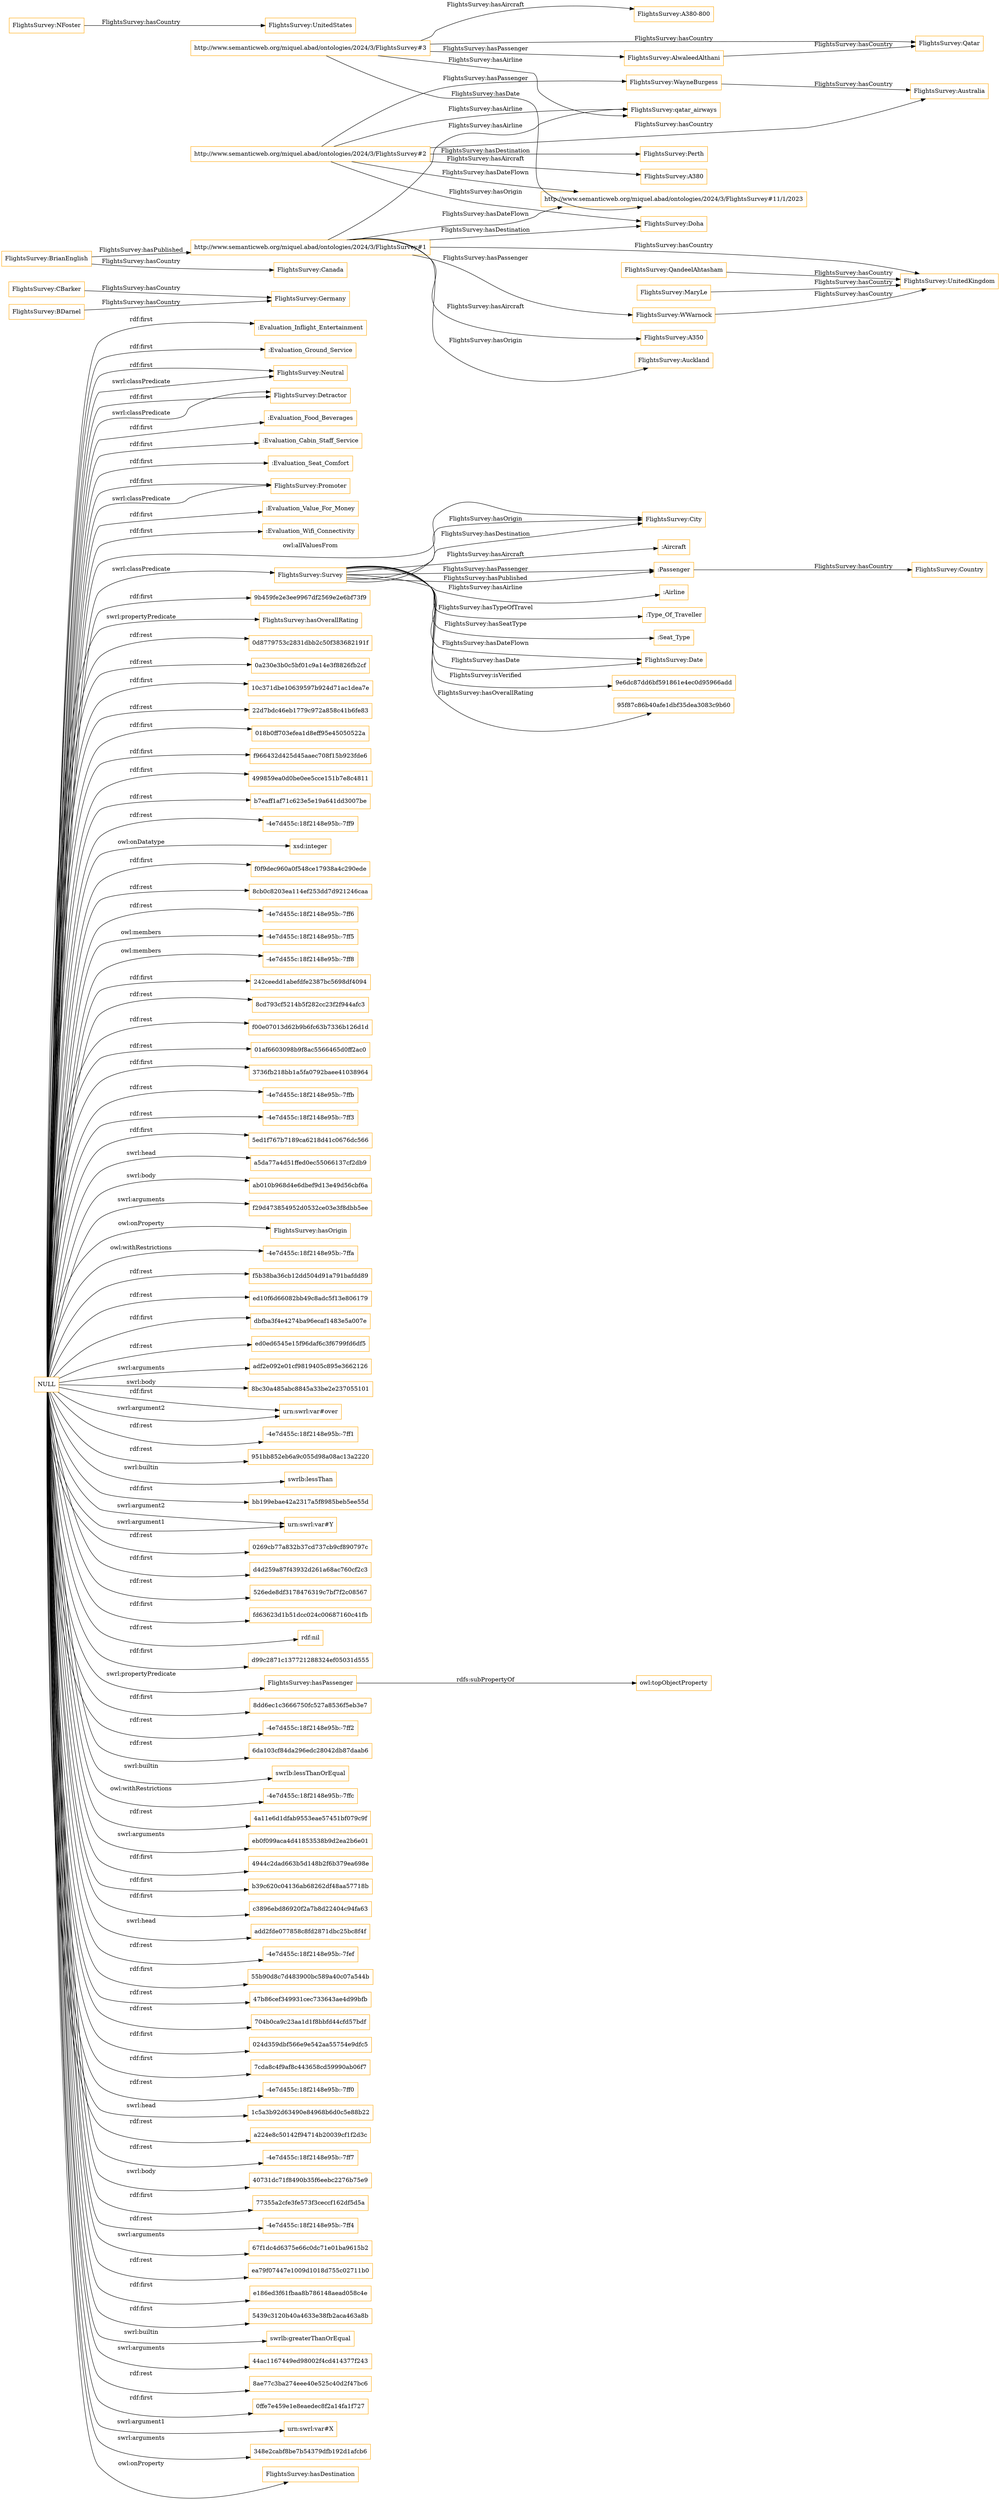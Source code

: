 digraph ar2dtool_diagram { 
rankdir=LR;
size="1501"
node [shape = rectangle, color="orange"]; ":Evaluation_Inflight_Entertainment" ":Evaluation_Ground_Service" "FlightsSurvey:Neutral" "FlightsSurvey:Detractor" ":Evaluation_Food_Beverages" ":Evaluation_Cabin_Staff_Service" ":Aircraft" ":Evaluation_Seat_Comfort" ":Passenger" "FlightsSurvey:Promoter" ":Evaluation_Value_For_Money" ":Airline" ":Type_Of_Traveller" "FlightsSurvey:Country" ":Evaluation_Wifi_Connectivity" "FlightsSurvey:City" ":Seat_Type" "FlightsSurvey:Date" "FlightsSurvey:Survey" ; /*classes style*/
	"NULL" -> "9b459fe2e3ee9967df2569e2e6bf73f9" [ label = "rdf:first" ];
	"NULL" -> "FlightsSurvey:hasOverallRating" [ label = "swrl:propertyPredicate" ];
	"NULL" -> "0d8779753c2831dbb2c50f383682191f" [ label = "rdf:rest" ];
	"NULL" -> "0a230e3b0c5bf01c9a14e3f8826fb2cf" [ label = "rdf:rest" ];
	"NULL" -> "10c371dbe10639597b924d71ac1dea7e" [ label = "rdf:first" ];
	"NULL" -> "22d7bdc46eb1779c972a858c41b6fe83" [ label = "rdf:rest" ];
	"NULL" -> "018b0ff703efea1d8eff95e45050522a" [ label = "rdf:first" ];
	"NULL" -> "f966432d425d45aaec708f15b923fde6" [ label = "rdf:first" ];
	"NULL" -> "499859ea0d0be0ee5cce151b7e8c4811" [ label = "rdf:first" ];
	"NULL" -> "b7eaff1af71c623e5e19a641dd3007be" [ label = "rdf:rest" ];
	"NULL" -> "-4e7d455c:18f2148e95b:-7ff9" [ label = "rdf:rest" ];
	"NULL" -> "xsd:integer" [ label = "owl:onDatatype" ];
	"NULL" -> "f0f9dec960a0f548ce17938a4c290ede" [ label = "rdf:first" ];
	"NULL" -> "8cb0c8203ea114ef253dd7d921246caa" [ label = "rdf:rest" ];
	"NULL" -> "FlightsSurvey:Promoter" [ label = "rdf:first" ];
	"NULL" -> "-4e7d455c:18f2148e95b:-7ff6" [ label = "rdf:rest" ];
	"NULL" -> "-4e7d455c:18f2148e95b:-7ff5" [ label = "owl:members" ];
	"NULL" -> "-4e7d455c:18f2148e95b:-7ff8" [ label = "owl:members" ];
	"NULL" -> "242ceedd1abefdfe2387bc5698df4094" [ label = "rdf:first" ];
	"NULL" -> "8cd793cf5214b5f282cc23f2f944afc3" [ label = "rdf:rest" ];
	"NULL" -> "f00e07013d62b9b6fc63b7336b126d1d" [ label = "rdf:rest" ];
	"NULL" -> "01af6603098b9f8ac5566465d0ff2ac0" [ label = "rdf:rest" ];
	"NULL" -> "3736fb218bb1a5fa0792baee41038964" [ label = "rdf:first" ];
	"NULL" -> "-4e7d455c:18f2148e95b:-7ffb" [ label = "rdf:rest" ];
	"NULL" -> "-4e7d455c:18f2148e95b:-7ff3" [ label = "rdf:rest" ];
	"NULL" -> "5ed1f767b7189ca6218d41c0676dc566" [ label = "rdf:first" ];
	"NULL" -> "a5da77a4d51ffed0ec55066137cf2db9" [ label = "swrl:head" ];
	"NULL" -> "FlightsSurvey:Neutral" [ label = "rdf:first" ];
	"NULL" -> "ab010b968d4e6dbef9d13e49d56cbf6a" [ label = "swrl:body" ];
	"NULL" -> "f29d473854952d0532ce03e3f8dbb5ee" [ label = "swrl:arguments" ];
	"NULL" -> "FlightsSurvey:hasOrigin" [ label = "owl:onProperty" ];
	"NULL" -> "-4e7d455c:18f2148e95b:-7ffa" [ label = "owl:withRestrictions" ];
	"NULL" -> "f5b38ba36cb12dd504d91a791bafdd89" [ label = "rdf:rest" ];
	"NULL" -> ":Evaluation_Food_Beverages" [ label = "rdf:first" ];
	"NULL" -> "ed10f6d66082bb49c8adc5f13e806179" [ label = "rdf:rest" ];
	"NULL" -> "dbfba3f4e4274ba96ecaf1483e5a007e" [ label = "rdf:first" ];
	"NULL" -> "ed0ed6545e15f96daf6c3f6799fd6df5" [ label = "rdf:rest" ];
	"NULL" -> ":Evaluation_Value_For_Money" [ label = "rdf:first" ];
	"NULL" -> "adf2e092e01cf9819405c895e3662126" [ label = "swrl:arguments" ];
	"NULL" -> "8bc30a485abc8845a33be2e237055101" [ label = "swrl:body" ];
	"NULL" -> "urn:swrl:var#over" [ label = "rdf:first" ];
	"NULL" -> "-4e7d455c:18f2148e95b:-7ff1" [ label = "rdf:rest" ];
	"NULL" -> "951bb852eb6a9c055d98a08ac13a2220" [ label = "rdf:rest" ];
	"NULL" -> "FlightsSurvey:Neutral" [ label = "swrl:classPredicate" ];
	"NULL" -> "swrlb:lessThan" [ label = "swrl:builtin" ];
	"NULL" -> "bb199ebae42a2317a5f8985beb5ee55d" [ label = "rdf:first" ];
	"NULL" -> "urn:swrl:var#Y" [ label = "swrl:argument2" ];
	"NULL" -> "0269cb77a832b37cd737cb9cf890797c" [ label = "rdf:rest" ];
	"NULL" -> ":Evaluation_Inflight_Entertainment" [ label = "rdf:first" ];
	"NULL" -> "d4d259a87f43932d261a68ac760cf2c3" [ label = "rdf:first" ];
	"NULL" -> "526ede8df3178476319c7bf7f2c08567" [ label = "rdf:rest" ];
	"NULL" -> "fd63623d1b51dcc024c00687160c41fb" [ label = "rdf:first" ];
	"NULL" -> "rdf:nil" [ label = "rdf:rest" ];
	"NULL" -> "d99c2871c137721288324ef05031d555" [ label = "rdf:first" ];
	"NULL" -> "FlightsSurvey:hasPassenger" [ label = "swrl:propertyPredicate" ];
	"NULL" -> "8dd6ec1c3666750fc527a8536f5eb3e7" [ label = "rdf:first" ];
	"NULL" -> "-4e7d455c:18f2148e95b:-7ff2" [ label = "rdf:rest" ];
	"NULL" -> "6da103cf84da296edc28042db87daab6" [ label = "rdf:rest" ];
	"NULL" -> "swrlb:lessThanOrEqual" [ label = "swrl:builtin" ];
	"NULL" -> "-4e7d455c:18f2148e95b:-7ffc" [ label = "owl:withRestrictions" ];
	"NULL" -> "4a11e6d1dfab9553eae57451bf079c9f" [ label = "rdf:rest" ];
	"NULL" -> "eb0f099aca4d41853538b9d2ea2b6e01" [ label = "swrl:arguments" ];
	"NULL" -> "FlightsSurvey:Detractor" [ label = "rdf:first" ];
	"NULL" -> "4944c2dad663b5d148b2f6b379ea698e" [ label = "rdf:first" ];
	"NULL" -> "b39c620c04136ab68262df48aa57718b" [ label = "rdf:first" ];
	"NULL" -> "urn:swrl:var#Y" [ label = "swrl:argument1" ];
	"NULL" -> "c3896ebd86920f2a7b8d22404c94fa63" [ label = "rdf:first" ];
	"NULL" -> "urn:swrl:var#over" [ label = "swrl:argument2" ];
	"NULL" -> "add2fde077858c8fd2871dbc25bc8f4f" [ label = "swrl:head" ];
	"NULL" -> ":Evaluation_Cabin_Staff_Service" [ label = "rdf:first" ];
	"NULL" -> "FlightsSurvey:Survey" [ label = "swrl:classPredicate" ];
	"NULL" -> "-4e7d455c:18f2148e95b:-7fef" [ label = "rdf:rest" ];
	"NULL" -> "55b90d8c7d483900bc589a40c07a544b" [ label = "rdf:first" ];
	"NULL" -> "47b86cef349931cec733643ae4d99bfb" [ label = "rdf:rest" ];
	"NULL" -> "704b0ca9c23aa1d1f8bbfd44cfd57bdf" [ label = "rdf:rest" ];
	"NULL" -> "024d359dbf566e9e542aa55754e9dfc5" [ label = "rdf:first" ];
	"NULL" -> ":Evaluation_Wifi_Connectivity" [ label = "rdf:first" ];
	"NULL" -> "7cda8c4f9af8c443658cd59990ab06f7" [ label = "rdf:first" ];
	"NULL" -> "-4e7d455c:18f2148e95b:-7ff0" [ label = "rdf:rest" ];
	"NULL" -> "1c5a3b92d63490e84968b6d0c5e88b22" [ label = "swrl:head" ];
	"NULL" -> "a224e8c50142f94714b20039cf1f2d3c" [ label = "rdf:rest" ];
	"NULL" -> "-4e7d455c:18f2148e95b:-7ff7" [ label = "rdf:rest" ];
	"NULL" -> "FlightsSurvey:City" [ label = "owl:allValuesFrom" ];
	"NULL" -> "40731dc71f8490b35f6eebc2276b75e9" [ label = "swrl:body" ];
	"NULL" -> "77355a2cfe3fe573f3ceccf162df5d5a" [ label = "rdf:first" ];
	"NULL" -> "-4e7d455c:18f2148e95b:-7ff4" [ label = "rdf:rest" ];
	"NULL" -> "67f1dc4d6375e66c0dc71e01ba9615b2" [ label = "swrl:arguments" ];
	"NULL" -> "ea79f07447e1009d1018d755c02711b0" [ label = "rdf:rest" ];
	"NULL" -> "e186ed3f61fbaa8b786148aead058c4e" [ label = "rdf:first" ];
	"NULL" -> "5439c3120b40a4633e38fb2aca463a8b" [ label = "rdf:first" ];
	"NULL" -> "swrlb:greaterThanOrEqual" [ label = "swrl:builtin" ];
	"NULL" -> "44ac1167449ed98002f4cd414377f243" [ label = "swrl:arguments" ];
	"NULL" -> "FlightsSurvey:Promoter" [ label = "swrl:classPredicate" ];
	"NULL" -> "8ae77c3ba274eee40e525c40d2f47bc6" [ label = "rdf:rest" ];
	"NULL" -> "0ffe7e459e1e8eaedec8f2a14fa1f727" [ label = "rdf:first" ];
	"NULL" -> "urn:swrl:var#X" [ label = "swrl:argument1" ];
	"NULL" -> ":Evaluation_Ground_Service" [ label = "rdf:first" ];
	"NULL" -> ":Evaluation_Seat_Comfort" [ label = "rdf:first" ];
	"NULL" -> "348e2cabf8be7b54379dfb192d1afcb6" [ label = "swrl:arguments" ];
	"NULL" -> "FlightsSurvey:Detractor" [ label = "swrl:classPredicate" ];
	"NULL" -> "FlightsSurvey:hasDestination" [ label = "owl:onProperty" ];
	"FlightsSurvey:CBarker" -> "FlightsSurvey:Germany" [ label = "FlightsSurvey:hasCountry" ];
	"FlightsSurvey:hasPassenger" -> "owl:topObjectProperty" [ label = "rdfs:subPropertyOf" ];
	"FlightsSurvey:MaryLe" -> "FlightsSurvey:UnitedKingdom" [ label = "FlightsSurvey:hasCountry" ];
	"FlightsSurvey:BrianEnglish" -> "http://www.semanticweb.org/miquel.abad/ontologies/2024/3/FlightsSurvey#1" [ label = "FlightsSurvey:hasPublished" ];
	"FlightsSurvey:BrianEnglish" -> "FlightsSurvey:Canada" [ label = "FlightsSurvey:hasCountry" ];
	"FlightsSurvey:WayneBurgess" -> "FlightsSurvey:Australia" [ label = "FlightsSurvey:hasCountry" ];
	"FlightsSurvey:QandeelAhtasham" -> "FlightsSurvey:UnitedKingdom" [ label = "FlightsSurvey:hasCountry" ];
	"http://www.semanticweb.org/miquel.abad/ontologies/2024/3/FlightsSurvey#3" -> "FlightsSurvey:AlwaleedAlthani" [ label = "FlightsSurvey:hasPassenger" ];
	"http://www.semanticweb.org/miquel.abad/ontologies/2024/3/FlightsSurvey#3" -> "http://www.semanticweb.org/miquel.abad/ontologies/2024/3/FlightsSurvey#11/1/2023" [ label = "FlightsSurvey:hasDate" ];
	"http://www.semanticweb.org/miquel.abad/ontologies/2024/3/FlightsSurvey#3" -> "FlightsSurvey:Qatar" [ label = "FlightsSurvey:hasCountry" ];
	"http://www.semanticweb.org/miquel.abad/ontologies/2024/3/FlightsSurvey#3" -> "FlightsSurvey:qatar_airways" [ label = "FlightsSurvey:hasAirline" ];
	"http://www.semanticweb.org/miquel.abad/ontologies/2024/3/FlightsSurvey#3" -> "FlightsSurvey:A380-800" [ label = "FlightsSurvey:hasAircraft" ];
	"FlightsSurvey:BDarnel" -> "FlightsSurvey:Germany" [ label = "FlightsSurvey:hasCountry" ];
	"FlightsSurvey:WWarnock" -> "FlightsSurvey:UnitedKingdom" [ label = "FlightsSurvey:hasCountry" ];
	"http://www.semanticweb.org/miquel.abad/ontologies/2024/3/FlightsSurvey#2" -> "FlightsSurvey:qatar_airways" [ label = "FlightsSurvey:hasAirline" ];
	"http://www.semanticweb.org/miquel.abad/ontologies/2024/3/FlightsSurvey#2" -> "FlightsSurvey:A380" [ label = "FlightsSurvey:hasAircraft" ];
	"http://www.semanticweb.org/miquel.abad/ontologies/2024/3/FlightsSurvey#2" -> "FlightsSurvey:Perth" [ label = "FlightsSurvey:hasDestination" ];
	"http://www.semanticweb.org/miquel.abad/ontologies/2024/3/FlightsSurvey#2" -> "http://www.semanticweb.org/miquel.abad/ontologies/2024/3/FlightsSurvey#11/1/2023" [ label = "FlightsSurvey:hasDateFlown" ];
	"http://www.semanticweb.org/miquel.abad/ontologies/2024/3/FlightsSurvey#2" -> "FlightsSurvey:Doha" [ label = "FlightsSurvey:hasOrigin" ];
	"http://www.semanticweb.org/miquel.abad/ontologies/2024/3/FlightsSurvey#2" -> "FlightsSurvey:WayneBurgess" [ label = "FlightsSurvey:hasPassenger" ];
	"http://www.semanticweb.org/miquel.abad/ontologies/2024/3/FlightsSurvey#2" -> "FlightsSurvey:Australia" [ label = "FlightsSurvey:hasCountry" ];
	"FlightsSurvey:AlwaleedAlthani" -> "FlightsSurvey:Qatar" [ label = "FlightsSurvey:hasCountry" ];
	"FlightsSurvey:NFoster" -> "FlightsSurvey:UnitedStates" [ label = "FlightsSurvey:hasCountry" ];
	"http://www.semanticweb.org/miquel.abad/ontologies/2024/3/FlightsSurvey#1" -> "FlightsSurvey:qatar_airways" [ label = "FlightsSurvey:hasAirline" ];
	"http://www.semanticweb.org/miquel.abad/ontologies/2024/3/FlightsSurvey#1" -> "FlightsSurvey:WWarnock" [ label = "FlightsSurvey:hasPassenger" ];
	"http://www.semanticweb.org/miquel.abad/ontologies/2024/3/FlightsSurvey#1" -> "FlightsSurvey:Doha" [ label = "FlightsSurvey:hasDestination" ];
	"http://www.semanticweb.org/miquel.abad/ontologies/2024/3/FlightsSurvey#1" -> "http://www.semanticweb.org/miquel.abad/ontologies/2024/3/FlightsSurvey#11/1/2023" [ label = "FlightsSurvey:hasDateFlown" ];
	"http://www.semanticweb.org/miquel.abad/ontologies/2024/3/FlightsSurvey#1" -> "FlightsSurvey:A350" [ label = "FlightsSurvey:hasAircraft" ];
	"http://www.semanticweb.org/miquel.abad/ontologies/2024/3/FlightsSurvey#1" -> "FlightsSurvey:Auckland" [ label = "FlightsSurvey:hasOrigin" ];
	"http://www.semanticweb.org/miquel.abad/ontologies/2024/3/FlightsSurvey#1" -> "FlightsSurvey:UnitedKingdom" [ label = "FlightsSurvey:hasCountry" ];
	"FlightsSurvey:Survey" -> "FlightsSurvey:Date" [ label = "FlightsSurvey:hasDateFlown" ];
	"FlightsSurvey:Survey" -> ":Passenger" [ label = "FlightsSurvey:hasPassenger" ];
	"FlightsSurvey:Survey" -> "FlightsSurvey:Date" [ label = "FlightsSurvey:hasDate" ];
	"FlightsSurvey:Survey" -> "FlightsSurvey:City" [ label = "FlightsSurvey:hasOrigin" ];
	"FlightsSurvey:Survey" -> ":Passenger" [ label = "FlightsSurvey:hasPublished" ];
	"FlightsSurvey:Survey" -> "FlightsSurvey:City" [ label = "FlightsSurvey:hasDestination" ];
	":Passenger" -> "FlightsSurvey:Country" [ label = "FlightsSurvey:hasCountry" ];
	"FlightsSurvey:Survey" -> ":Type_Of_Traveller" [ label = "FlightsSurvey:hasTypeOfTravel" ];
	"FlightsSurvey:Survey" -> ":Airline" [ label = "FlightsSurvey:hasAirline" ];
	"FlightsSurvey:Survey" -> "9e6dc87dd6bf591861e4ec0d95966add" [ label = "FlightsSurvey:isVerified" ];
	"FlightsSurvey:Survey" -> ":Aircraft" [ label = "FlightsSurvey:hasAircraft" ];
	"FlightsSurvey:Survey" -> "95f87c86b40afe1dbf35dea3083c9b60" [ label = "FlightsSurvey:hasOverallRating" ];
	"FlightsSurvey:Survey" -> ":Seat_Type" [ label = "FlightsSurvey:hasSeatType" ];

}
